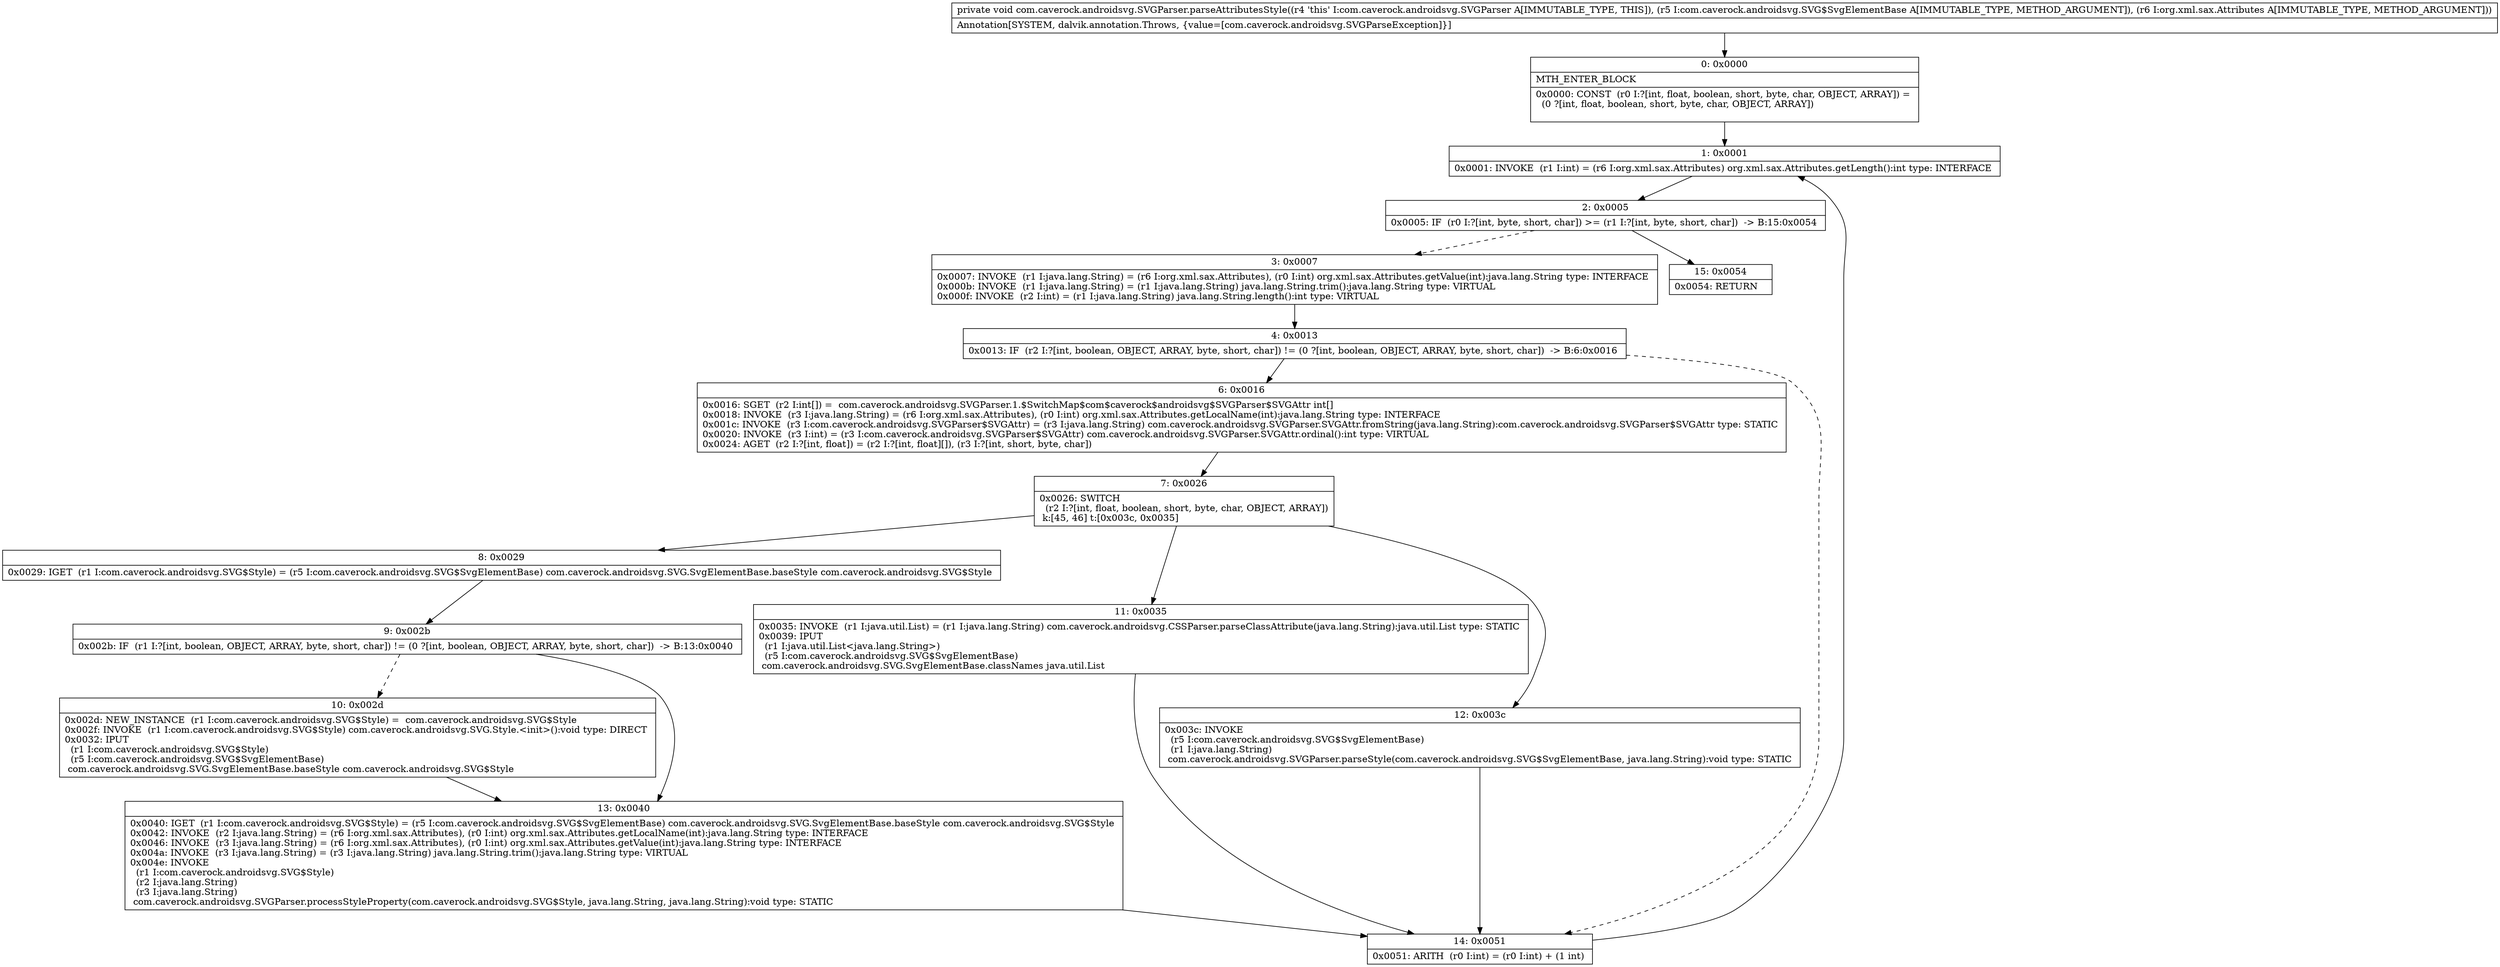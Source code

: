 digraph "CFG forcom.caverock.androidsvg.SVGParser.parseAttributesStyle(Lcom\/caverock\/androidsvg\/SVG$SvgElementBase;Lorg\/xml\/sax\/Attributes;)V" {
Node_0 [shape=record,label="{0\:\ 0x0000|MTH_ENTER_BLOCK\l|0x0000: CONST  (r0 I:?[int, float, boolean, short, byte, char, OBJECT, ARRAY]) = \l  (0 ?[int, float, boolean, short, byte, char, OBJECT, ARRAY])\l \l}"];
Node_1 [shape=record,label="{1\:\ 0x0001|0x0001: INVOKE  (r1 I:int) = (r6 I:org.xml.sax.Attributes) org.xml.sax.Attributes.getLength():int type: INTERFACE \l}"];
Node_2 [shape=record,label="{2\:\ 0x0005|0x0005: IF  (r0 I:?[int, byte, short, char]) \>= (r1 I:?[int, byte, short, char])  \-\> B:15:0x0054 \l}"];
Node_3 [shape=record,label="{3\:\ 0x0007|0x0007: INVOKE  (r1 I:java.lang.String) = (r6 I:org.xml.sax.Attributes), (r0 I:int) org.xml.sax.Attributes.getValue(int):java.lang.String type: INTERFACE \l0x000b: INVOKE  (r1 I:java.lang.String) = (r1 I:java.lang.String) java.lang.String.trim():java.lang.String type: VIRTUAL \l0x000f: INVOKE  (r2 I:int) = (r1 I:java.lang.String) java.lang.String.length():int type: VIRTUAL \l}"];
Node_4 [shape=record,label="{4\:\ 0x0013|0x0013: IF  (r2 I:?[int, boolean, OBJECT, ARRAY, byte, short, char]) != (0 ?[int, boolean, OBJECT, ARRAY, byte, short, char])  \-\> B:6:0x0016 \l}"];
Node_6 [shape=record,label="{6\:\ 0x0016|0x0016: SGET  (r2 I:int[]) =  com.caverock.androidsvg.SVGParser.1.$SwitchMap$com$caverock$androidsvg$SVGParser$SVGAttr int[] \l0x0018: INVOKE  (r3 I:java.lang.String) = (r6 I:org.xml.sax.Attributes), (r0 I:int) org.xml.sax.Attributes.getLocalName(int):java.lang.String type: INTERFACE \l0x001c: INVOKE  (r3 I:com.caverock.androidsvg.SVGParser$SVGAttr) = (r3 I:java.lang.String) com.caverock.androidsvg.SVGParser.SVGAttr.fromString(java.lang.String):com.caverock.androidsvg.SVGParser$SVGAttr type: STATIC \l0x0020: INVOKE  (r3 I:int) = (r3 I:com.caverock.androidsvg.SVGParser$SVGAttr) com.caverock.androidsvg.SVGParser.SVGAttr.ordinal():int type: VIRTUAL \l0x0024: AGET  (r2 I:?[int, float]) = (r2 I:?[int, float][]), (r3 I:?[int, short, byte, char]) \l}"];
Node_7 [shape=record,label="{7\:\ 0x0026|0x0026: SWITCH  \l  (r2 I:?[int, float, boolean, short, byte, char, OBJECT, ARRAY])\l k:[45, 46] t:[0x003c, 0x0035] \l}"];
Node_8 [shape=record,label="{8\:\ 0x0029|0x0029: IGET  (r1 I:com.caverock.androidsvg.SVG$Style) = (r5 I:com.caverock.androidsvg.SVG$SvgElementBase) com.caverock.androidsvg.SVG.SvgElementBase.baseStyle com.caverock.androidsvg.SVG$Style \l}"];
Node_9 [shape=record,label="{9\:\ 0x002b|0x002b: IF  (r1 I:?[int, boolean, OBJECT, ARRAY, byte, short, char]) != (0 ?[int, boolean, OBJECT, ARRAY, byte, short, char])  \-\> B:13:0x0040 \l}"];
Node_10 [shape=record,label="{10\:\ 0x002d|0x002d: NEW_INSTANCE  (r1 I:com.caverock.androidsvg.SVG$Style) =  com.caverock.androidsvg.SVG$Style \l0x002f: INVOKE  (r1 I:com.caverock.androidsvg.SVG$Style) com.caverock.androidsvg.SVG.Style.\<init\>():void type: DIRECT \l0x0032: IPUT  \l  (r1 I:com.caverock.androidsvg.SVG$Style)\l  (r5 I:com.caverock.androidsvg.SVG$SvgElementBase)\l com.caverock.androidsvg.SVG.SvgElementBase.baseStyle com.caverock.androidsvg.SVG$Style \l}"];
Node_11 [shape=record,label="{11\:\ 0x0035|0x0035: INVOKE  (r1 I:java.util.List) = (r1 I:java.lang.String) com.caverock.androidsvg.CSSParser.parseClassAttribute(java.lang.String):java.util.List type: STATIC \l0x0039: IPUT  \l  (r1 I:java.util.List\<java.lang.String\>)\l  (r5 I:com.caverock.androidsvg.SVG$SvgElementBase)\l com.caverock.androidsvg.SVG.SvgElementBase.classNames java.util.List \l}"];
Node_12 [shape=record,label="{12\:\ 0x003c|0x003c: INVOKE  \l  (r5 I:com.caverock.androidsvg.SVG$SvgElementBase)\l  (r1 I:java.lang.String)\l com.caverock.androidsvg.SVGParser.parseStyle(com.caverock.androidsvg.SVG$SvgElementBase, java.lang.String):void type: STATIC \l}"];
Node_13 [shape=record,label="{13\:\ 0x0040|0x0040: IGET  (r1 I:com.caverock.androidsvg.SVG$Style) = (r5 I:com.caverock.androidsvg.SVG$SvgElementBase) com.caverock.androidsvg.SVG.SvgElementBase.baseStyle com.caverock.androidsvg.SVG$Style \l0x0042: INVOKE  (r2 I:java.lang.String) = (r6 I:org.xml.sax.Attributes), (r0 I:int) org.xml.sax.Attributes.getLocalName(int):java.lang.String type: INTERFACE \l0x0046: INVOKE  (r3 I:java.lang.String) = (r6 I:org.xml.sax.Attributes), (r0 I:int) org.xml.sax.Attributes.getValue(int):java.lang.String type: INTERFACE \l0x004a: INVOKE  (r3 I:java.lang.String) = (r3 I:java.lang.String) java.lang.String.trim():java.lang.String type: VIRTUAL \l0x004e: INVOKE  \l  (r1 I:com.caverock.androidsvg.SVG$Style)\l  (r2 I:java.lang.String)\l  (r3 I:java.lang.String)\l com.caverock.androidsvg.SVGParser.processStyleProperty(com.caverock.androidsvg.SVG$Style, java.lang.String, java.lang.String):void type: STATIC \l}"];
Node_14 [shape=record,label="{14\:\ 0x0051|0x0051: ARITH  (r0 I:int) = (r0 I:int) + (1 int) \l}"];
Node_15 [shape=record,label="{15\:\ 0x0054|0x0054: RETURN   \l}"];
MethodNode[shape=record,label="{private void com.caverock.androidsvg.SVGParser.parseAttributesStyle((r4 'this' I:com.caverock.androidsvg.SVGParser A[IMMUTABLE_TYPE, THIS]), (r5 I:com.caverock.androidsvg.SVG$SvgElementBase A[IMMUTABLE_TYPE, METHOD_ARGUMENT]), (r6 I:org.xml.sax.Attributes A[IMMUTABLE_TYPE, METHOD_ARGUMENT]))  | Annotation[SYSTEM, dalvik.annotation.Throws, \{value=[com.caverock.androidsvg.SVGParseException]\}]\l}"];
MethodNode -> Node_0;
Node_0 -> Node_1;
Node_1 -> Node_2;
Node_2 -> Node_3[style=dashed];
Node_2 -> Node_15;
Node_3 -> Node_4;
Node_4 -> Node_6;
Node_4 -> Node_14[style=dashed];
Node_6 -> Node_7;
Node_7 -> Node_8;
Node_7 -> Node_11;
Node_7 -> Node_12;
Node_8 -> Node_9;
Node_9 -> Node_10[style=dashed];
Node_9 -> Node_13;
Node_10 -> Node_13;
Node_11 -> Node_14;
Node_12 -> Node_14;
Node_13 -> Node_14;
Node_14 -> Node_1;
}

